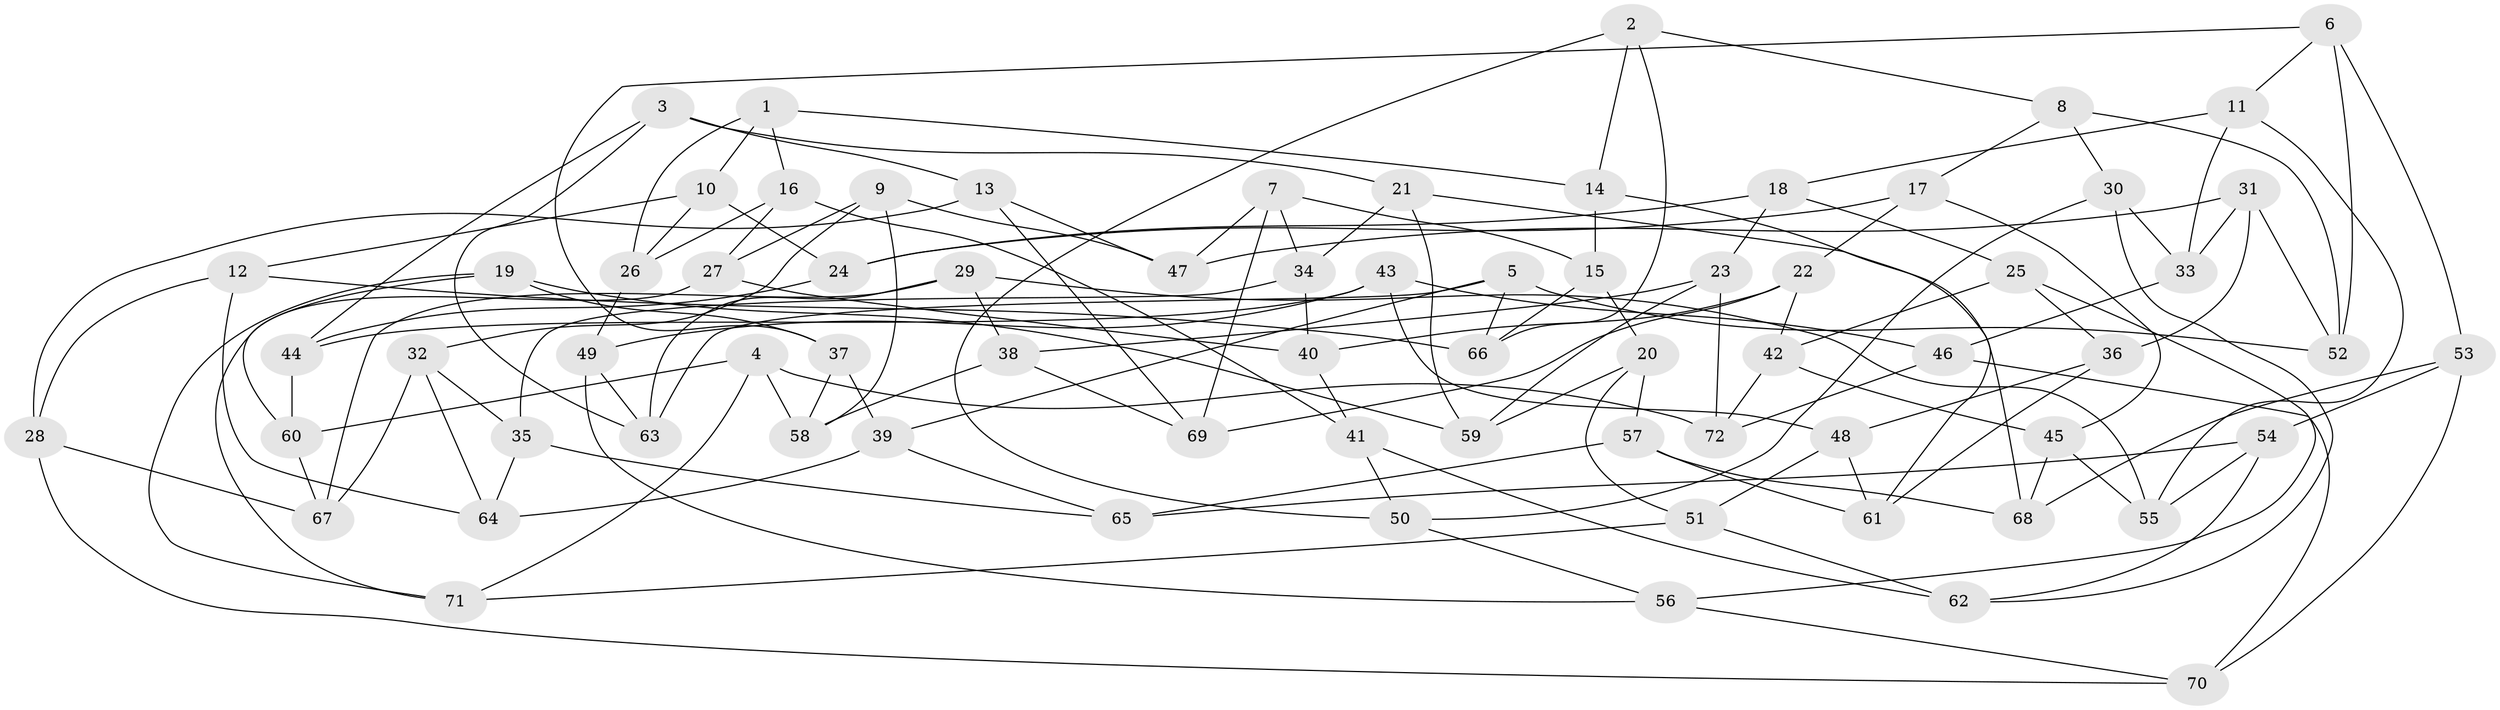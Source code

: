 // Generated by graph-tools (version 1.1) at 2025/50/03/09/25 03:50:49]
// undirected, 72 vertices, 144 edges
graph export_dot {
graph [start="1"]
  node [color=gray90,style=filled];
  1;
  2;
  3;
  4;
  5;
  6;
  7;
  8;
  9;
  10;
  11;
  12;
  13;
  14;
  15;
  16;
  17;
  18;
  19;
  20;
  21;
  22;
  23;
  24;
  25;
  26;
  27;
  28;
  29;
  30;
  31;
  32;
  33;
  34;
  35;
  36;
  37;
  38;
  39;
  40;
  41;
  42;
  43;
  44;
  45;
  46;
  47;
  48;
  49;
  50;
  51;
  52;
  53;
  54;
  55;
  56;
  57;
  58;
  59;
  60;
  61;
  62;
  63;
  64;
  65;
  66;
  67;
  68;
  69;
  70;
  71;
  72;
  1 -- 26;
  1 -- 16;
  1 -- 10;
  1 -- 14;
  2 -- 8;
  2 -- 66;
  2 -- 14;
  2 -- 50;
  3 -- 44;
  3 -- 21;
  3 -- 63;
  3 -- 13;
  4 -- 60;
  4 -- 72;
  4 -- 58;
  4 -- 71;
  5 -- 66;
  5 -- 52;
  5 -- 39;
  5 -- 63;
  6 -- 11;
  6 -- 37;
  6 -- 53;
  6 -- 52;
  7 -- 47;
  7 -- 69;
  7 -- 34;
  7 -- 15;
  8 -- 52;
  8 -- 30;
  8 -- 17;
  9 -- 27;
  9 -- 58;
  9 -- 32;
  9 -- 47;
  10 -- 26;
  10 -- 12;
  10 -- 24;
  11 -- 33;
  11 -- 55;
  11 -- 18;
  12 -- 64;
  12 -- 28;
  12 -- 66;
  13 -- 28;
  13 -- 69;
  13 -- 47;
  14 -- 61;
  14 -- 15;
  15 -- 66;
  15 -- 20;
  16 -- 27;
  16 -- 41;
  16 -- 26;
  17 -- 24;
  17 -- 45;
  17 -- 22;
  18 -- 23;
  18 -- 24;
  18 -- 25;
  19 -- 71;
  19 -- 59;
  19 -- 37;
  19 -- 60;
  20 -- 57;
  20 -- 51;
  20 -- 59;
  21 -- 34;
  21 -- 59;
  21 -- 68;
  22 -- 40;
  22 -- 69;
  22 -- 42;
  23 -- 59;
  23 -- 38;
  23 -- 72;
  24 -- 44;
  25 -- 36;
  25 -- 56;
  25 -- 42;
  26 -- 49;
  27 -- 71;
  27 -- 40;
  28 -- 70;
  28 -- 67;
  29 -- 55;
  29 -- 67;
  29 -- 38;
  29 -- 63;
  30 -- 33;
  30 -- 62;
  30 -- 50;
  31 -- 47;
  31 -- 36;
  31 -- 33;
  31 -- 52;
  32 -- 35;
  32 -- 67;
  32 -- 64;
  33 -- 46;
  34 -- 35;
  34 -- 40;
  35 -- 65;
  35 -- 64;
  36 -- 61;
  36 -- 48;
  37 -- 39;
  37 -- 58;
  38 -- 58;
  38 -- 69;
  39 -- 65;
  39 -- 64;
  40 -- 41;
  41 -- 50;
  41 -- 62;
  42 -- 72;
  42 -- 45;
  43 -- 46;
  43 -- 48;
  43 -- 44;
  43 -- 49;
  44 -- 60;
  45 -- 68;
  45 -- 55;
  46 -- 70;
  46 -- 72;
  48 -- 61;
  48 -- 51;
  49 -- 63;
  49 -- 56;
  50 -- 56;
  51 -- 62;
  51 -- 71;
  53 -- 54;
  53 -- 70;
  53 -- 68;
  54 -- 55;
  54 -- 65;
  54 -- 62;
  56 -- 70;
  57 -- 65;
  57 -- 68;
  57 -- 61;
  60 -- 67;
}
